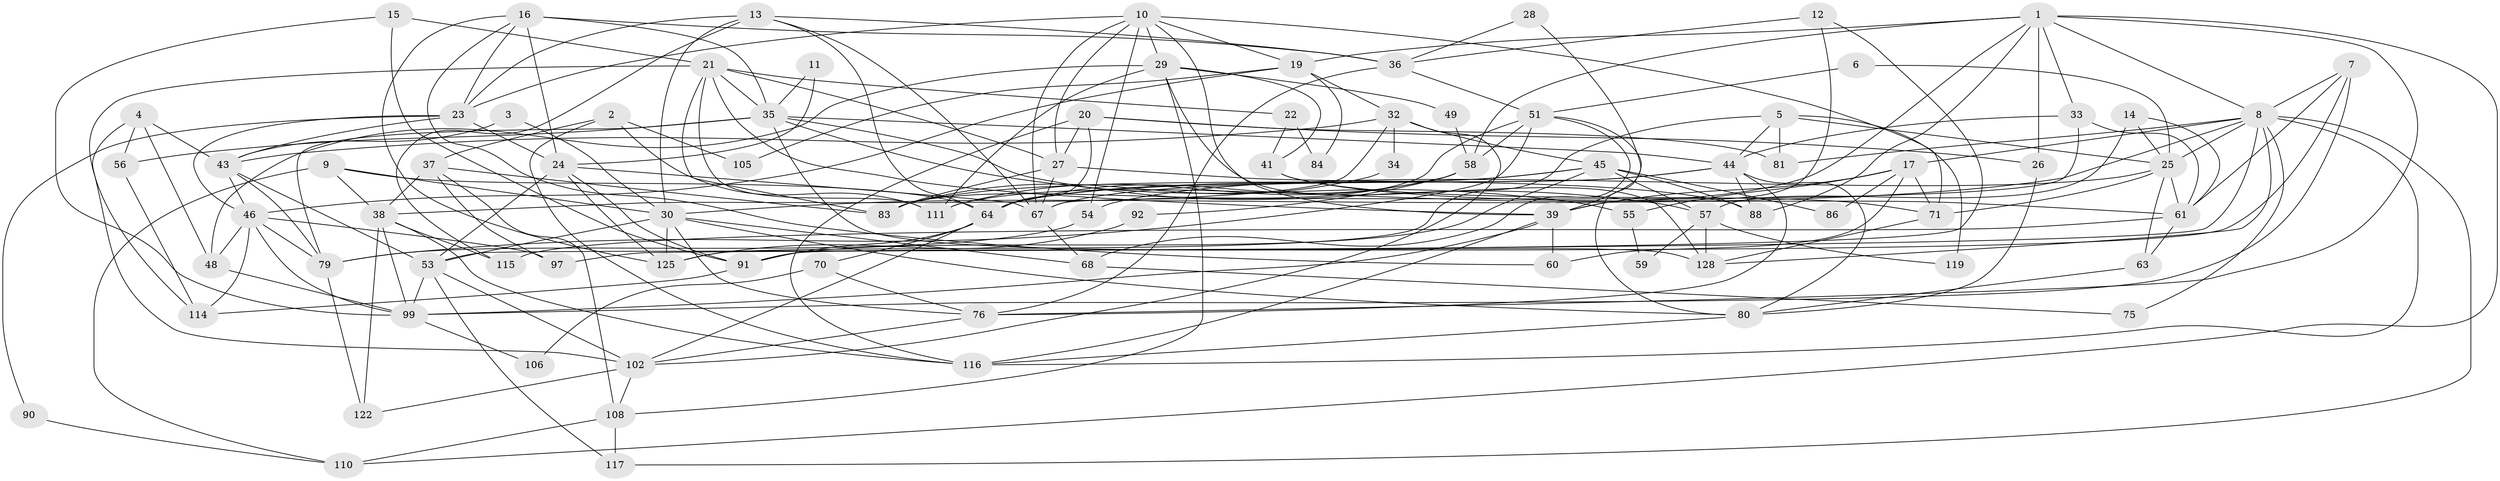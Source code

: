 // original degree distribution, {5: 0.20610687022900764, 4: 0.22137404580152673, 2: 0.17557251908396945, 8: 0.007633587786259542, 7: 0.04580152671755725, 3: 0.2366412213740458, 6: 0.10687022900763359}
// Generated by graph-tools (version 1.1) at 2025/41/03/06/25 10:41:56]
// undirected, 88 vertices, 216 edges
graph export_dot {
graph [start="1"]
  node [color=gray90,style=filled];
  1 [super="+18"];
  2;
  3;
  4;
  5 [super="+131"];
  6;
  7 [super="+52"];
  8 [super="+107"];
  9;
  10 [super="+121"];
  11;
  12;
  13 [super="+31"];
  14;
  15 [super="+85"];
  16 [super="+50"];
  17 [super="+118"];
  19 [super="+127"];
  20;
  21 [super="+65"];
  22;
  23 [super="+82"];
  24 [super="+66"];
  25 [super="+69"];
  26;
  27 [super="+73"];
  28;
  29 [super="+120"];
  30 [super="+101"];
  32 [super="+40"];
  33;
  34;
  35 [super="+42"];
  36 [super="+103"];
  37 [super="+62"];
  38 [super="+96"];
  39 [super="+98"];
  41 [super="+130"];
  43 [super="+47"];
  44 [super="+95"];
  45 [super="+89"];
  46 [super="+77"];
  48;
  49;
  51 [super="+129"];
  53 [super="+113"];
  54;
  55;
  56 [super="+93"];
  57 [super="+72"];
  58 [super="+87"];
  59;
  60;
  61 [super="+78"];
  63;
  64 [super="+94"];
  67 [super="+124"];
  68;
  70;
  71 [super="+74"];
  75;
  76 [super="+112"];
  79;
  80;
  81;
  83 [super="+109"];
  84;
  86;
  88;
  90;
  91 [super="+100"];
  92;
  97;
  99 [super="+123"];
  102 [super="+104"];
  105;
  106;
  108;
  110;
  111;
  114;
  115 [super="+126"];
  116;
  117;
  119;
  122;
  125;
  128;
  1 -- 110;
  1 -- 26;
  1 -- 111;
  1 -- 19;
  1 -- 33;
  1 -- 8;
  1 -- 58;
  1 -- 88;
  1 -- 76;
  2 -- 116;
  2 -- 111;
  2 -- 37;
  2 -- 105;
  3 -- 43;
  3 -- 30;
  4 -- 102;
  4 -- 48;
  4 -- 43;
  4 -- 56;
  5 -- 125;
  5 -- 25;
  5 -- 119;
  5 -- 81;
  5 -- 44;
  6 -- 51;
  6 -- 25;
  7 -- 61;
  7 -- 8;
  7 -- 99;
  7 -- 91;
  8 -- 117;
  8 -- 17;
  8 -- 30;
  8 -- 97;
  8 -- 128;
  8 -- 25;
  8 -- 81;
  8 -- 116;
  8 -- 75;
  9 -- 30;
  9 -- 110;
  9 -- 64;
  9 -- 38;
  10 -- 19;
  10 -- 71;
  10 -- 39;
  10 -- 67;
  10 -- 54;
  10 -- 27;
  10 -- 23;
  10 -- 29;
  11 -- 35;
  11 -- 24;
  12 -- 53;
  12 -- 39;
  12 -- 36;
  13 -- 30;
  13 -- 36;
  13 -- 64;
  13 -- 67;
  13 -- 23;
  13 -- 115;
  14 -- 25;
  14 -- 61;
  14 -- 57;
  15 -- 91;
  15 -- 21;
  15 -- 99;
  16 -- 60;
  16 -- 125;
  16 -- 23;
  16 -- 36;
  16 -- 35;
  16 -- 24;
  17 -- 86;
  17 -- 55;
  17 -- 39;
  17 -- 60;
  17 -- 71;
  19 -- 46;
  19 -- 32;
  19 -- 84;
  19 -- 105;
  20 -- 116;
  20 -- 64;
  20 -- 26;
  20 -- 27;
  20 -- 81;
  21 -- 35;
  21 -- 83;
  21 -- 114;
  21 -- 22;
  21 -- 39;
  21 -- 111;
  21 -- 27;
  22 -- 84;
  22 -- 41;
  23 -- 24;
  23 -- 46;
  23 -- 43;
  23 -- 90;
  24 -- 53;
  24 -- 67;
  24 -- 91;
  24 -- 125;
  25 -- 63;
  25 -- 61;
  25 -- 54;
  25 -- 71;
  26 -- 80;
  27 -- 67;
  27 -- 83;
  27 -- 88;
  28 -- 39;
  28 -- 36;
  29 -- 48;
  29 -- 111;
  29 -- 41;
  29 -- 128;
  29 -- 49;
  29 -- 108;
  30 -- 68;
  30 -- 53;
  30 -- 76;
  30 -- 80;
  30 -- 125;
  32 -- 45;
  32 -- 34;
  32 -- 38;
  32 -- 43;
  32 -- 102;
  33 -- 67;
  33 -- 61;
  33 -- 44;
  34 -- 83;
  35 -- 44;
  35 -- 56;
  35 -- 79;
  35 -- 128;
  35 -- 55;
  35 -- 57 [weight=2];
  36 -- 76;
  36 -- 51;
  37 -- 108;
  37 -- 97;
  37 -- 38;
  37 -- 83;
  38 -- 99;
  38 -- 115;
  38 -- 116;
  38 -- 122;
  39 -- 99;
  39 -- 116;
  39 -- 60;
  41 -- 71;
  41 -- 61;
  43 -- 79;
  43 -- 53;
  43 -- 46;
  44 -- 64;
  44 -- 80;
  44 -- 76;
  44 -- 67;
  44 -- 88;
  45 -- 91;
  45 -- 83;
  45 -- 64;
  45 -- 86;
  45 -- 88;
  45 -- 57;
  46 -- 48;
  46 -- 97;
  46 -- 114;
  46 -- 99;
  46 -- 79;
  48 -- 99;
  49 -- 58;
  51 -- 68;
  51 -- 80;
  51 -- 58;
  51 -- 79;
  51 -- 83;
  53 -- 117;
  53 -- 99;
  53 -- 102;
  54 -- 79;
  55 -- 59;
  56 -- 114;
  57 -- 59;
  57 -- 128;
  57 -- 119;
  58 -- 92;
  58 -- 64;
  58 -- 111;
  61 -- 63;
  61 -- 115;
  63 -- 80;
  64 -- 70;
  64 -- 102;
  64 -- 91;
  67 -- 68;
  68 -- 75;
  70 -- 106;
  70 -- 76;
  71 -- 128;
  76 -- 102;
  79 -- 122;
  80 -- 116;
  90 -- 110;
  91 -- 114;
  92 -- 125;
  99 -- 106;
  102 -- 122;
  102 -- 108;
  108 -- 110;
  108 -- 117;
}
